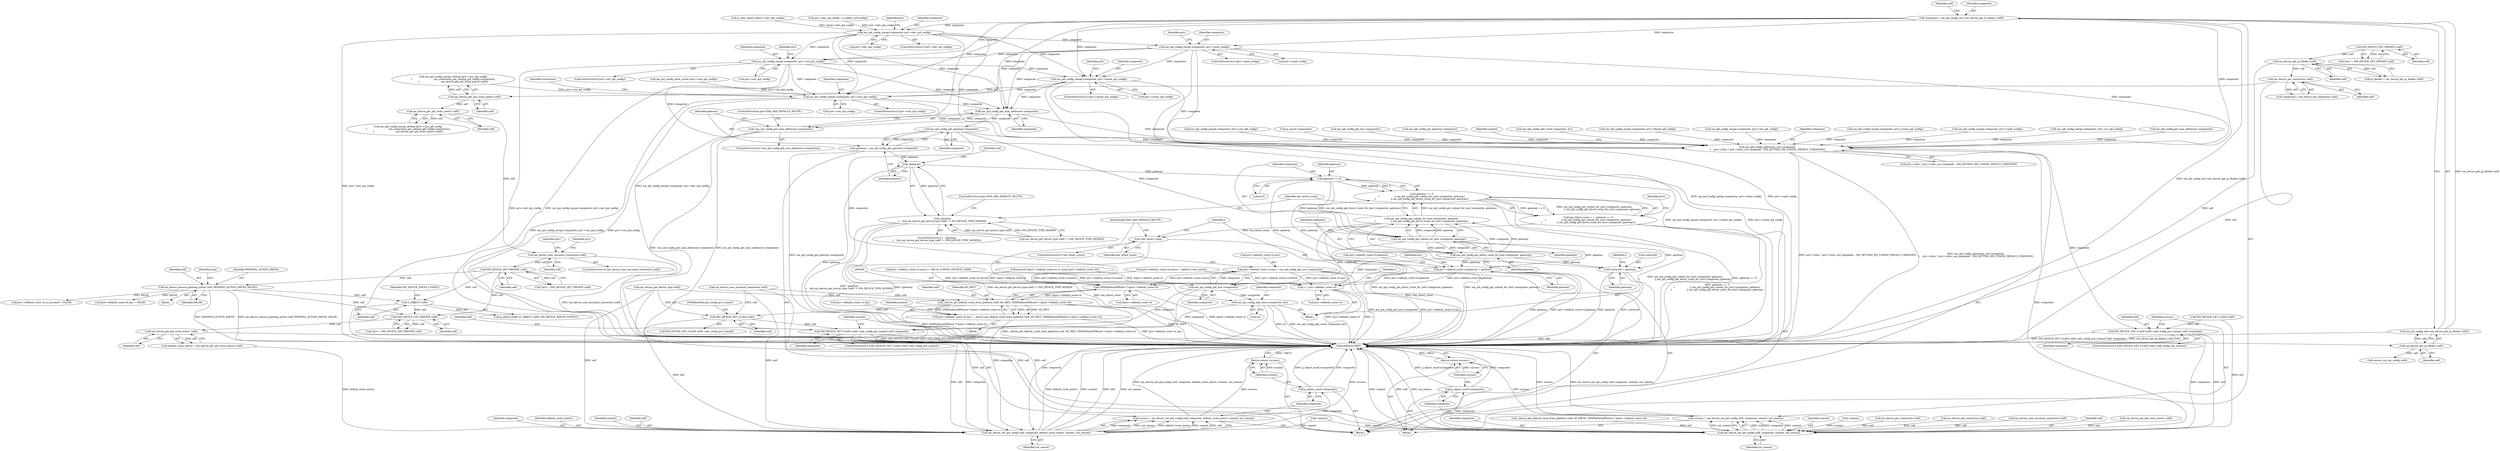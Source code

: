 digraph "0_NetworkManager_d5fc88e573fa58b93034b04d35a2454f5d28cad9@pointer" {
"1004775" [label="(Call,composite = nm_ip4_config_new (nm_device_get_ip_ifindex (self)))"];
"1004777" [label="(Call,nm_ip4_config_new (nm_device_get_ip_ifindex (self)))"];
"1004778" [label="(Call,nm_device_get_ip_ifindex (self))"];
"1004758" [label="(Call,nm_device_get_ip4_route_metric (self))"];
"1004749" [label="(Call,NM_DEVICE_GET_PRIVATE (self))"];
"1004715" [label="(Call,nm_device_remove_pending_action (self, PENDING_ACTION_DHCP4, FALSE))"];
"1004691" [label="(Call,NM_DEVICE_GET_PRIVATE (self))"];
"1004668" [label="(Call,nm_device_uses_assumed_connection (self))"];
"1004665" [label="(Call,nm_device_get_ip6_route_metric (self))"];
"1004657" [label="(Call,nm_device_get_ip4_route_metric (self))"];
"1004633" [label="(Call,nm_device_get_connection (self))"];
"1004611" [label="(Call,nm_device_get_ip_ifindex (self))"];
"1004606" [label="(Call,NM_DEVICE_GET_PRIVATE (self))"];
"1004742" [label="(Call,G_OBJECT (self))"];
"1004786" [label="(Call,nm_ip4_config_merge (composite, priv->dev_ip4_config))"];
"1004795" [label="(Call,nm_ip4_config_merge (composite, priv->vpn4_config))"];
"1004804" [label="(Call,nm_ip4_config_merge (composite, priv->ext_ip4_config))"];
"1004813" [label="(Call,nm_ip4_config_merge (composite, priv->wwan_ip4_config))"];
"1004822" [label="(Call,nm_ip4_config_merge (composite, priv->con_ip4_config))"];
"1004872" [label="(Call,nm_ip4_config_get_num_addresses (composite))"];
"1004871" [label="(Call,!nm_ip4_config_get_num_addresses (composite))"];
"1004878" [label="(Call,nm_ip4_config_get_gateway (composite))"];
"1004876" [label="(Call,gateway = nm_ip4_config_get_gateway (composite))"];
"1004882" [label="(Call,!gateway)"];
"1004881" [label="(Call,!gateway\n\t    && nm_device_get_device_type (self) != NM_DEVICE_TYPE_MODEM)"];
"1004892" [label="(Call,gateway == 0)"];
"1004891" [label="(Call,gateway == 0\n\t                    || nm_ip4_config_get_subnet_for_host (composite, gateway)\n\t                    || nm_ip4_config_get_direct_route_for_host (composite, gateway))"];
"1004889" [label="(Call,has_direct_route = (   gateway == 0\n\t                    || nm_ip4_config_get_subnet_for_host (composite, gateway)\n\t                    || nm_ip4_config_get_direct_route_for_host (composite, gateway)))"];
"1004961" [label="(Call,!has_direct_route)"];
"1004896" [label="(Call,nm_ip4_config_get_subnet_for_host (composite, gateway))"];
"1004895" [label="(Call,nm_ip4_config_get_subnet_for_host (composite, gateway)\n\t                    || nm_ip4_config_get_direct_route_for_host (composite, gateway))"];
"1004899" [label="(Call,nm_ip4_config_get_direct_route_for_host (composite, gateway))"];
"1004932" [label="(Call,priv->default_route.v4.gateway = gateway)"];
"1004965" [label="(Call,r = priv->default_route.v4)"];
"1005008" [label="(Call,(NMPlatformIPRoute *) &priv->default_route.v4)"];
"1005005" [label="(Call,_device_get_default_route_from_platform (self, AF_INET, (NMPlatformIPRoute *) &priv->default_route.v4))"];
"1004999" [label="(Call,priv->default_route.v4_has = _device_get_default_route_from_platform (self, AF_INET, (NMPlatformIPRoute *) &priv->default_route.v4))"];
"1005021" [label="(Call,NM_DEVICE_GET_CLASS (self))"];
"1005024" [label="(Call,NM_DEVICE_GET_CLASS (self)->ip4_config_pre_commit (self, composite))"];
"1005029" [label="(Call,nm_device_set_ip4_config (self, composite, default_route_metric, commit, out_reason))"];
"1005027" [label="(Call,success = nm_device_set_ip4_config (self, composite, default_route_metric, commit, out_reason))"];
"1005037" [label="(Return,return success;)"];
"1005035" [label="(Call,g_object_unref (composite))"];
"1004958" [label="(Call,nm_ip4_config_get_mss (composite))"];
"1004950" [label="(Call,priv->default_route.v4.mss = nm_ip4_config_get_mss (composite))"];
"1004987" [label="(Call,nm_ip4_config_add_route (composite, &r))"];
"1004972" [label="(Call,r.network = gateway)"];
"1006202" [label="(Call,nm_ip6_config_addresses_sort (composite,\n\t    priv->rdisc ? priv->rdisc_use_tempaddr : NM_SETTING_IP6_CONFIG_PRIVACY_UNKNOWN))"];
"1006220" [label="(Call,NM_DEVICE_GET_CLASS (self)->ip6_config_pre_commit (self, composite))"];
"1006225" [label="(Call,nm_device_set_ip6_config (self, composite, commit, out_reason))"];
"1006223" [label="(Call,success = nm_device_set_ip6_config (self, composite, commit, out_reason))"];
"1006232" [label="(Return,return success;)"];
"1006230" [label="(Call,g_object_unref (composite))"];
"1004756" [label="(Call,default_route_metric = nm_device_get_ip4_route_metric (self))"];
"1004900" [label="(Identifier,composite)"];
"1004972" [label="(Call,r.network = gateway)"];
"1004933" [label="(Call,priv->default_route.v4.gateway)"];
"1004673" [label="(Identifier,priv)"];
"1004899" [label="(Call,nm_ip4_config_get_direct_route_for_host (composite, gateway))"];
"1004966" [label="(Identifier,r)"];
"1004998" [label="(Block,)"];
"1004750" [label="(Identifier,self)"];
"1004809" [label="(ControlStructure,if (priv->wwan_ip4_config))"];
"1004961" [label="(Call,!has_direct_route)"];
"1004787" [label="(Identifier,composite)"];
"1004940" [label="(Identifier,gateway)"];
"1006227" [label="(Identifier,composite)"];
"1006191" [label="(Call,_device_get_default_route_from_platform (self, AF_INET6, (NMPlatformIPRoute *) &priv->default_route.v6))"];
"1004795" [label="(Call,nm_ip4_config_merge (composite, priv->vpn4_config))"];
"1005010" [label="(Call,&priv->default_route.v4)"];
"1004742" [label="(Call,G_OBJECT (self))"];
"1004791" [label="(ControlStructure,if (priv->vpn4_config))"];
"1004805" [label="(Identifier,composite)"];
"1006230" [label="(Call,g_object_unref (composite))"];
"1005031" [label="(Identifier,composite)"];
"1004691" [label="(Call,NM_DEVICE_GET_PRIVATE (self))"];
"1004802" [label="(Identifier,priv)"];
"1004800" [label="(ControlStructure,if (priv->ext_ip4_config))"];
"1004958" [label="(Call,nm_ip4_config_get_mss (composite))"];
"1004633" [label="(Call,nm_device_get_connection (self))"];
"1004667" [label="(ControlStructure,if (nm_device_uses_assumed_connection (self)))"];
"1006225" [label="(Call,nm_device_set_ip6_config (self, composite, commit, out_reason))"];
"1004875" [label="(ControlStructure,goto END_ADD_DEFAULT_ROUTE;)"];
"1004775" [label="(Call,composite = nm_ip4_config_new (nm_device_get_ip_ifindex (self)))"];
"1005032" [label="(Identifier,default_route_metric)"];
"1004824" [label="(Call,priv->con_ip4_config)"];
"1004747" [label="(Call,*priv = NM_DEVICE_GET_PRIVATE (self))"];
"1005000" [label="(Call,priv->default_route.v4_has)"];
"1005037" [label="(Return,return success;)"];
"1004901" [label="(Identifier,gateway)"];
"1006222" [label="(Identifier,composite)"];
"1004896" [label="(Call,nm_ip4_config_get_subnet_for_host (composite, gateway))"];
"1005005" [label="(Call,_device_get_default_route_from_platform (self, AF_INET, (NMPlatformIPRoute *) &priv->default_route.v4))"];
"1004876" [label="(Call,gateway = nm_ip4_config_get_gateway (composite))"];
"1004962" [label="(Identifier,has_direct_route)"];
"1004892" [label="(Call,gateway == 0)"];
"1004820" [label="(Identifier,priv)"];
"1004932" [label="(Call,priv->default_route.v4.gateway = gateway)"];
"1004967" [label="(Call,priv->default_route.v4)"];
"1005007" [label="(Identifier,AF_INET)"];
"1004873" [label="(Identifier,composite)"];
"1004611" [label="(Call,nm_device_get_ip_ifindex (self))"];
"1004797" [label="(Call,priv->vpn4_config)"];
"1005022" [label="(Identifier,self)"];
"1004814" [label="(Identifier,composite)"];
"1006204" [label="(Call,priv->rdisc ? priv->rdisc_use_tempaddr : NM_SETTING_IP6_CONFIG_PRIVACY_UNKNOWN)"];
"1006016" [label="(Call,nm_ip6_config_merge (composite, priv->con_ip6_config))"];
"1004891" [label="(Call,gateway == 0\n\t                    || nm_ip4_config_get_subnet_for_host (composite, gateway)\n\t                    || nm_ip4_config_get_direct_route_for_host (composite, gateway))"];
"1004893" [label="(Identifier,gateway)"];
"1004889" [label="(Call,has_direct_route = (   gateway == 0\n\t                    || nm_ip4_config_get_subnet_for_host (composite, gateway)\n\t                    || nm_ip4_config_get_direct_route_for_host (composite, gateway)))"];
"1005026" [label="(Identifier,composite)"];
"1004872" [label="(Call,nm_ip4_config_get_num_addresses (composite))"];
"1004815" [label="(Call,priv->wwan_ip4_config)"];
"1005035" [label="(Call,g_object_unref (composite))"];
"1004987" [label="(Call,nm_ip4_config_add_route (composite, &r))"];
"1004764" [label="(Call,g_clear_object (&priv->dev_ip4_config))"];
"1005029" [label="(Call,nm_device_set_ip4_config (self, composite, default_route_metric, commit, out_reason))"];
"1004769" [label="(Call,priv->dev_ip4_config = g_object_ref (config))"];
"1006220" [label="(Call,NM_DEVICE_GET_CLASS (self)->ip6_config_pre_commit (self, composite))"];
"1004988" [label="(Identifier,composite)"];
"1004811" [label="(Identifier,priv)"];
"1004718" [label="(Identifier,FALSE)"];
"1004607" [label="(Identifier,self)"];
"1004885" [label="(Call,nm_device_get_device_type (self))"];
"1004806" [label="(Call,priv->ext_ip4_config)"];
"1006221" [label="(Identifier,self)"];
"1004759" [label="(Identifier,self)"];
"1006202" [label="(Call,nm_ip6_config_addresses_sort (composite,\n\t    priv->rdisc ? priv->rdisc_use_tempaddr : NM_SETTING_IP6_CONFIG_PRIVACY_UNKNOWN))"];
"1004909" [label="(Call,memset (&priv->default_route.v4, 0, sizeof (priv->default_route.v4)))"];
"1005965" [label="(Call,g_assert (composite))"];
"1004880" [label="(ControlStructure,if (   !gateway\n\t    && nm_device_get_device_type (self) != NM_DEVICE_TYPE_MODEM))"];
"1006143" [label="(Call,nm_ip6_config_get_mss (composite))"];
"1004659" [label="(Call,nm_ip6_config_merge_setting (priv->con_ip6_config,\n\t                             nm_connection_get_setting_ip6_config (connection),\n\t                             nm_device_get_ip6_route_metric (self)))"];
"1004651" [label="(Call,nm_ip4_config_merge_setting (priv->con_ip4_config,\n\t                             nm_connection_get_setting_ip4_config (connection),\n\t                             nm_device_get_ip4_route_metric (self)))"];
"1005008" [label="(Call,(NMPlatformIPRoute *) &priv->default_route.v4)"];
"1004823" [label="(Identifier,composite)"];
"1006223" [label="(Call,success = nm_device_set_ip6_config (self, composite, commit, out_reason))"];
"1004689" [label="(Call,*priv = NM_DEVICE_GET_PRIVATE (self))"];
"1006072" [label="(Call,nm_ip6_config_get_gateway (composite))"];
"1005025" [label="(Identifier,self)"];
"1004749" [label="(Call,NM_DEVICE_GET_PRIVATE (self))"];
"1005033" [label="(Identifier,commit)"];
"1004989" [label="(Call,&r)"];
"1004828" [label="(Identifier,connection)"];
"1005019" [label="(ControlStructure,if (NM_DEVICE_GET_CLASS (self)->ip4_config_pre_commit))"];
"1006229" [label="(Identifier,out_reason)"];
"1004780" [label="(Call,ensure_con_ipx_config (self))"];
"1005021" [label="(Call,NM_DEVICE_GET_CLASS (self))"];
"1004895" [label="(Call,nm_ip4_config_get_subnet_for_host (composite, gateway)\n\t                    || nm_ip4_config_get_direct_route_for_host (composite, gateway))"];
"1005038" [label="(Identifier,success)"];
"1004999" [label="(Call,priv->default_route.v4_has = _device_get_default_route_from_platform (self, AF_INET, (NMPlatformIPRoute *) &priv->default_route.v4))"];
"1004658" [label="(Identifier,self)"];
"1004612" [label="(Identifier,self)"];
"1004897" [label="(Identifier,composite)"];
"1005027" [label="(Call,success = nm_device_set_ip4_config (self, composite, default_route_metric, commit, out_reason))"];
"1004979" [label="(Identifier,r)"];
"1005023" [label="(FieldIdentifier,ip4_config_pre_commit)"];
"1004796" [label="(Identifier,composite)"];
"1006213" [label="(Identifier,commit)"];
"1004781" [label="(Identifier,self)"];
"1004804" [label="(Call,nm_ip4_config_merge (composite, priv->ext_ip4_config))"];
"1004888" [label="(ControlStructure,goto END_ADD_DEFAULT_ROUTE;)"];
"1005034" [label="(Identifier,out_reason)"];
"1004631" [label="(Call,connection = nm_device_get_connection (self))"];
"1005020" [label="(Call,NM_DEVICE_GET_CLASS (self)->ip4_config_pre_commit)"];
"1004960" [label="(ControlStructure,if (!has_direct_route))"];
"1004881" [label="(Call,!gateway\n\t    && nm_device_get_device_type (self) != NM_DEVICE_TYPE_MODEM)"];
"1006173" [label="(Call,nm_ip6_config_add_route (composite, &r))"];
"1004634" [label="(Identifier,self)"];
"1004745" [label="(Block,)"];
"1006233" [label="(Identifier,success)"];
"1005036" [label="(Identifier,composite)"];
"1004905" [label="(Identifier,priv)"];
"1006224" [label="(Identifier,success)"];
"1004963" [label="(Block,)"];
"1004894" [label="(Literal,0)"];
"1005024" [label="(Call,NM_DEVICE_GET_CLASS (self)->ip4_config_pre_commit (self, composite))"];
"1004886" [label="(Identifier,self)"];
"1005980" [label="(Call,nm_ip6_config_merge (composite, priv->dhcp6_ip6_config))"];
"1006228" [label="(Identifier,commit)"];
"1004665" [label="(Call,nm_device_get_ip6_route_metric (self))"];
"1004884" [label="(Call,nm_device_get_device_type (self) != NM_DEVICE_TYPE_MODEM)"];
"1004890" [label="(Identifier,has_direct_route)"];
"1004758" [label="(Call,nm_device_get_ip4_route_metric (self))"];
"1004666" [label="(Identifier,self)"];
"1004991" [label="(JumpTarget,END_ADD_DEFAULT_ROUTE:)"];
"1004976" [label="(Identifier,gateway)"];
"1004871" [label="(Call,!nm_ip4_config_get_num_addresses (composite))"];
"1005030" [label="(Identifier,self)"];
"1005998" [label="(Call,nm_ip6_config_merge (composite, priv->ext_ip6_config))"];
"1004945" [label="(Identifier,priv)"];
"1004846" [label="(Call,!commit)"];
"1004720" [label="(Identifier,stop)"];
"1004788" [label="(Call,priv->dev_ip4_config)"];
"1006203" [label="(Identifier,composite)"];
"1004822" [label="(Call,nm_ip4_config_merge (composite, priv->con_ip4_config))"];
"1006217" [label="(Call,NM_DEVICE_GET_CLASS (self))"];
"1004717" [label="(Identifier,PENDING_ACTION_DHCP4)"];
"1006040" [label="(Call,!commit)"];
"1006023" [label="(Call,nm_device_get_connection (self))"];
"1007368" [label="(MethodReturn,RET)"];
"1004609" [label="(Call,ip_ifindex = nm_device_get_ip_ifindex (self))"];
"1004777" [label="(Call,nm_ip4_config_new (nm_device_get_ip_ifindex (self)))"];
"1005017" [label="(Identifier,commit)"];
"1004898" [label="(Identifier,gateway)"];
"1004744" [label="(Identifier,NM_DEVICE_DHCP4_CONFIG)"];
"1004974" [label="(Identifier,r)"];
"1004951" [label="(Call,priv->default_route.v4.mss)"];
"1004778" [label="(Call,nm_device_get_ip_ifindex (self))"];
"1004854" [label="(Call,priv->default_route.v4_is_assumed = FALSE)"];
"1004793" [label="(Identifier,priv)"];
"1004692" [label="(Identifier,self)"];
"1004950" [label="(Call,priv->default_route.v4.mss = nm_ip4_config_get_mss (composite))"];
"1004878" [label="(Call,nm_ip4_config_get_gateway (composite))"];
"1005006" [label="(Identifier,self)"];
"1004779" [label="(Identifier,self)"];
"1004818" [label="(ControlStructure,if (priv->con_ip4_config))"];
"1006007" [label="(Call,nm_ip6_config_merge (composite, priv->wwan_ip6_config))"];
"1005989" [label="(Call,nm_ip6_config_merge (composite, priv->vpn6_config))"];
"1004882" [label="(Call,!gateway)"];
"1004606" [label="(Call,NM_DEVICE_GET_PRIVATE (self))"];
"1005971" [label="(Call,nm_ip6_config_merge (composite, priv->ac_ip6_config))"];
"1005028" [label="(Identifier,success)"];
"1004776" [label="(Identifier,composite)"];
"1004741" [label="(Call,g_object_notify (G_OBJECT (self), NM_DEVICE_DHCP4_CONFIG))"];
"1004883" [label="(Identifier,gateway)"];
"1004959" [label="(Identifier,composite)"];
"1005947" [label="(Block,)"];
"1004668" [label="(Call,nm_device_uses_assumed_connection (self))"];
"1004604" [label="(Call,*priv = NM_DEVICE_GET_PRIVATE (self))"];
"1004877" [label="(Identifier,gateway)"];
"1004923" [label="(Call,priv->default_route.v4.source = NM_IP_CONFIG_SOURCE_USER)"];
"1004716" [label="(Identifier,self)"];
"1006066" [label="(Call,nm_ip6_config_get_num_addresses (composite))"];
"1004657" [label="(Call,nm_device_get_ip4_route_metric (self))"];
"1006215" [label="(ControlStructure,if (NM_DEVICE_GET_CLASS (self)->ip6_config_pre_commit))"];
"1004829" [label="(Call,nm_device_get_connection (self))"];
"1004782" [label="(ControlStructure,if (priv->dev_ip4_config))"];
"1004941" [label="(Call,priv->default_route.v4.metric = default_route_metric)"];
"1004786" [label="(Call,nm_ip4_config_merge (composite, priv->dev_ip4_config))"];
"1004715" [label="(Call,nm_device_remove_pending_action (self, PENDING_ACTION_DHCP4, FALSE))"];
"1004669" [label="(Identifier,self)"];
"1006045" [label="(Call,nm_device_uses_assumed_connection (self))"];
"1006232" [label="(Return,return success;)"];
"1004675" [label="(Call,nm_ip4_config_reset_routes (priv->con_ip4_config))"];
"1004879" [label="(Identifier,composite)"];
"1004851" [label="(Call,nm_device_uses_assumed_connection (self))"];
"1006226" [label="(Identifier,self)"];
"1004743" [label="(Identifier,self)"];
"1004831" [label="(Call,priv->default_route.v4_has = FALSE)"];
"1004870" [label="(ControlStructure,if (!nm_ip4_config_get_num_addresses (composite)))"];
"1004697" [label="(Block,)"];
"1004813" [label="(Call,nm_ip4_config_merge (composite, priv->wwan_ip4_config))"];
"1006231" [label="(Identifier,composite)"];
"1004973" [label="(Call,r.network)"];
"1004965" [label="(Call,r = priv->default_route.v4)"];
"1004690" [label="(Identifier,priv)"];
"1006133" [label="(Call,nm_device_get_ip6_route_metric (self))"];
"1004775" -> "1004745"  [label="AST: "];
"1004775" -> "1004777"  [label="CFG: "];
"1004776" -> "1004775"  [label="AST: "];
"1004777" -> "1004775"  [label="AST: "];
"1004781" -> "1004775"  [label="CFG: "];
"1004775" -> "1007368"  [label="DDG: nm_ip4_config_new (nm_device_get_ip_ifindex (self))"];
"1004777" -> "1004775"  [label="DDG: nm_device_get_ip_ifindex (self)"];
"1004775" -> "1004786"  [label="DDG: composite"];
"1004775" -> "1004795"  [label="DDG: composite"];
"1004775" -> "1004804"  [label="DDG: composite"];
"1004775" -> "1004813"  [label="DDG: composite"];
"1004775" -> "1004822"  [label="DDG: composite"];
"1004775" -> "1004872"  [label="DDG: composite"];
"1004775" -> "1006202"  [label="DDG: composite"];
"1004777" -> "1004778"  [label="CFG: "];
"1004778" -> "1004777"  [label="AST: "];
"1004777" -> "1007368"  [label="DDG: nm_device_get_ip_ifindex (self)"];
"1004778" -> "1004777"  [label="DDG: self"];
"1004778" -> "1004779"  [label="CFG: "];
"1004779" -> "1004778"  [label="AST: "];
"1004758" -> "1004778"  [label="DDG: self"];
"1004778" -> "1004780"  [label="DDG: self"];
"1004758" -> "1004756"  [label="AST: "];
"1004758" -> "1004759"  [label="CFG: "];
"1004759" -> "1004758"  [label="AST: "];
"1004756" -> "1004758"  [label="CFG: "];
"1004758" -> "1004756"  [label="DDG: self"];
"1004749" -> "1004758"  [label="DDG: self"];
"1004749" -> "1004747"  [label="AST: "];
"1004749" -> "1004750"  [label="CFG: "];
"1004750" -> "1004749"  [label="AST: "];
"1004747" -> "1004749"  [label="CFG: "];
"1004749" -> "1004747"  [label="DDG: self"];
"1004715" -> "1004749"  [label="DDG: self"];
"1004691" -> "1004749"  [label="DDG: self"];
"1004742" -> "1004749"  [label="DDG: self"];
"1004715" -> "1004697"  [label="AST: "];
"1004715" -> "1004718"  [label="CFG: "];
"1004716" -> "1004715"  [label="AST: "];
"1004717" -> "1004715"  [label="AST: "];
"1004718" -> "1004715"  [label="AST: "];
"1004720" -> "1004715"  [label="CFG: "];
"1004715" -> "1007368"  [label="DDG: PENDING_ACTION_DHCP4"];
"1004715" -> "1007368"  [label="DDG: nm_device_remove_pending_action (self, PENDING_ACTION_DHCP4, FALSE)"];
"1004691" -> "1004715"  [label="DDG: self"];
"1004715" -> "1004742"  [label="DDG: self"];
"1004715" -> "1004831"  [label="DDG: FALSE"];
"1004715" -> "1004854"  [label="DDG: FALSE"];
"1004691" -> "1004689"  [label="AST: "];
"1004691" -> "1004692"  [label="CFG: "];
"1004692" -> "1004691"  [label="AST: "];
"1004689" -> "1004691"  [label="CFG: "];
"1004691" -> "1004689"  [label="DDG: self"];
"1004668" -> "1004691"  [label="DDG: self"];
"1004691" -> "1004742"  [label="DDG: self"];
"1004668" -> "1004667"  [label="AST: "];
"1004668" -> "1004669"  [label="CFG: "];
"1004669" -> "1004668"  [label="AST: "];
"1004673" -> "1004668"  [label="CFG: "];
"1004690" -> "1004668"  [label="CFG: "];
"1004668" -> "1007368"  [label="DDG: nm_device_uses_assumed_connection (self)"];
"1004665" -> "1004668"  [label="DDG: self"];
"1004665" -> "1004659"  [label="AST: "];
"1004665" -> "1004666"  [label="CFG: "];
"1004666" -> "1004665"  [label="AST: "];
"1004659" -> "1004665"  [label="CFG: "];
"1004665" -> "1004659"  [label="DDG: self"];
"1004657" -> "1004665"  [label="DDG: self"];
"1004657" -> "1004651"  [label="AST: "];
"1004657" -> "1004658"  [label="CFG: "];
"1004658" -> "1004657"  [label="AST: "];
"1004651" -> "1004657"  [label="CFG: "];
"1004657" -> "1004651"  [label="DDG: self"];
"1004633" -> "1004657"  [label="DDG: self"];
"1004633" -> "1004631"  [label="AST: "];
"1004633" -> "1004634"  [label="CFG: "];
"1004634" -> "1004633"  [label="AST: "];
"1004631" -> "1004633"  [label="CFG: "];
"1004633" -> "1007368"  [label="DDG: self"];
"1004633" -> "1004631"  [label="DDG: self"];
"1004611" -> "1004633"  [label="DDG: self"];
"1004611" -> "1004609"  [label="AST: "];
"1004611" -> "1004612"  [label="CFG: "];
"1004612" -> "1004611"  [label="AST: "];
"1004609" -> "1004611"  [label="CFG: "];
"1004611" -> "1007368"  [label="DDG: self"];
"1004611" -> "1004609"  [label="DDG: self"];
"1004606" -> "1004611"  [label="DDG: self"];
"1004606" -> "1004604"  [label="AST: "];
"1004606" -> "1004607"  [label="CFG: "];
"1004607" -> "1004606"  [label="AST: "];
"1004604" -> "1004606"  [label="CFG: "];
"1004606" -> "1004604"  [label="DDG: self"];
"1004742" -> "1004741"  [label="AST: "];
"1004742" -> "1004743"  [label="CFG: "];
"1004743" -> "1004742"  [label="AST: "];
"1004744" -> "1004742"  [label="CFG: "];
"1004742" -> "1004741"  [label="DDG: self"];
"1004786" -> "1004782"  [label="AST: "];
"1004786" -> "1004788"  [label="CFG: "];
"1004787" -> "1004786"  [label="AST: "];
"1004788" -> "1004786"  [label="AST: "];
"1004793" -> "1004786"  [label="CFG: "];
"1004786" -> "1007368"  [label="DDG: priv->dev_ip4_config"];
"1004786" -> "1007368"  [label="DDG: nm_ip4_config_merge (composite, priv->dev_ip4_config)"];
"1004764" -> "1004786"  [label="DDG: &priv->dev_ip4_config"];
"1004769" -> "1004786"  [label="DDG: priv->dev_ip4_config"];
"1004786" -> "1004795"  [label="DDG: composite"];
"1004786" -> "1004804"  [label="DDG: composite"];
"1004786" -> "1004813"  [label="DDG: composite"];
"1004786" -> "1004822"  [label="DDG: composite"];
"1004786" -> "1004872"  [label="DDG: composite"];
"1004786" -> "1006202"  [label="DDG: composite"];
"1004795" -> "1004791"  [label="AST: "];
"1004795" -> "1004797"  [label="CFG: "];
"1004796" -> "1004795"  [label="AST: "];
"1004797" -> "1004795"  [label="AST: "];
"1004802" -> "1004795"  [label="CFG: "];
"1004795" -> "1007368"  [label="DDG: nm_ip4_config_merge (composite, priv->vpn4_config)"];
"1004795" -> "1007368"  [label="DDG: priv->vpn4_config"];
"1004795" -> "1004804"  [label="DDG: composite"];
"1004795" -> "1004813"  [label="DDG: composite"];
"1004795" -> "1004822"  [label="DDG: composite"];
"1004795" -> "1004872"  [label="DDG: composite"];
"1004795" -> "1006202"  [label="DDG: composite"];
"1004804" -> "1004800"  [label="AST: "];
"1004804" -> "1004806"  [label="CFG: "];
"1004805" -> "1004804"  [label="AST: "];
"1004806" -> "1004804"  [label="AST: "];
"1004811" -> "1004804"  [label="CFG: "];
"1004804" -> "1007368"  [label="DDG: nm_ip4_config_merge (composite, priv->ext_ip4_config)"];
"1004804" -> "1007368"  [label="DDG: priv->ext_ip4_config"];
"1004804" -> "1004813"  [label="DDG: composite"];
"1004804" -> "1004822"  [label="DDG: composite"];
"1004804" -> "1004872"  [label="DDG: composite"];
"1004804" -> "1006202"  [label="DDG: composite"];
"1004813" -> "1004809"  [label="AST: "];
"1004813" -> "1004815"  [label="CFG: "];
"1004814" -> "1004813"  [label="AST: "];
"1004815" -> "1004813"  [label="AST: "];
"1004820" -> "1004813"  [label="CFG: "];
"1004813" -> "1007368"  [label="DDG: nm_ip4_config_merge (composite, priv->wwan_ip4_config)"];
"1004813" -> "1007368"  [label="DDG: priv->wwan_ip4_config"];
"1004813" -> "1004822"  [label="DDG: composite"];
"1004813" -> "1004872"  [label="DDG: composite"];
"1004813" -> "1006202"  [label="DDG: composite"];
"1004822" -> "1004818"  [label="AST: "];
"1004822" -> "1004824"  [label="CFG: "];
"1004823" -> "1004822"  [label="AST: "];
"1004824" -> "1004822"  [label="AST: "];
"1004828" -> "1004822"  [label="CFG: "];
"1004822" -> "1007368"  [label="DDG: nm_ip4_config_merge (composite, priv->con_ip4_config)"];
"1004822" -> "1007368"  [label="DDG: priv->con_ip4_config"];
"1004675" -> "1004822"  [label="DDG: priv->con_ip4_config"];
"1004651" -> "1004822"  [label="DDG: priv->con_ip4_config"];
"1004822" -> "1004872"  [label="DDG: composite"];
"1004822" -> "1006202"  [label="DDG: composite"];
"1004872" -> "1004871"  [label="AST: "];
"1004872" -> "1004873"  [label="CFG: "];
"1004873" -> "1004872"  [label="AST: "];
"1004871" -> "1004872"  [label="CFG: "];
"1004872" -> "1004871"  [label="DDG: composite"];
"1004872" -> "1004878"  [label="DDG: composite"];
"1004872" -> "1006202"  [label="DDG: composite"];
"1004871" -> "1004870"  [label="AST: "];
"1004875" -> "1004871"  [label="CFG: "];
"1004877" -> "1004871"  [label="CFG: "];
"1004871" -> "1007368"  [label="DDG: nm_ip4_config_get_num_addresses (composite)"];
"1004871" -> "1007368"  [label="DDG: !nm_ip4_config_get_num_addresses (composite)"];
"1004878" -> "1004876"  [label="AST: "];
"1004878" -> "1004879"  [label="CFG: "];
"1004879" -> "1004878"  [label="AST: "];
"1004876" -> "1004878"  [label="CFG: "];
"1004878" -> "1004876"  [label="DDG: composite"];
"1004878" -> "1004896"  [label="DDG: composite"];
"1004878" -> "1004958"  [label="DDG: composite"];
"1004878" -> "1006202"  [label="DDG: composite"];
"1004876" -> "1004745"  [label="AST: "];
"1004877" -> "1004876"  [label="AST: "];
"1004883" -> "1004876"  [label="CFG: "];
"1004876" -> "1007368"  [label="DDG: nm_ip4_config_get_gateway (composite)"];
"1004876" -> "1004882"  [label="DDG: gateway"];
"1004882" -> "1004881"  [label="AST: "];
"1004882" -> "1004883"  [label="CFG: "];
"1004883" -> "1004882"  [label="AST: "];
"1004886" -> "1004882"  [label="CFG: "];
"1004881" -> "1004882"  [label="CFG: "];
"1004882" -> "1007368"  [label="DDG: gateway"];
"1004882" -> "1004881"  [label="DDG: gateway"];
"1004882" -> "1004892"  [label="DDG: gateway"];
"1004881" -> "1004880"  [label="AST: "];
"1004881" -> "1004884"  [label="CFG: "];
"1004884" -> "1004881"  [label="AST: "];
"1004888" -> "1004881"  [label="CFG: "];
"1004890" -> "1004881"  [label="CFG: "];
"1004881" -> "1007368"  [label="DDG: nm_device_get_device_type (self) != NM_DEVICE_TYPE_MODEM"];
"1004881" -> "1007368"  [label="DDG: !gateway\n\t    && nm_device_get_device_type (self) != NM_DEVICE_TYPE_MODEM"];
"1004881" -> "1007368"  [label="DDG: !gateway"];
"1004884" -> "1004881"  [label="DDG: nm_device_get_device_type (self)"];
"1004884" -> "1004881"  [label="DDG: NM_DEVICE_TYPE_MODEM"];
"1004892" -> "1004891"  [label="AST: "];
"1004892" -> "1004894"  [label="CFG: "];
"1004893" -> "1004892"  [label="AST: "];
"1004894" -> "1004892"  [label="AST: "];
"1004897" -> "1004892"  [label="CFG: "];
"1004891" -> "1004892"  [label="CFG: "];
"1004892" -> "1004891"  [label="DDG: gateway"];
"1004892" -> "1004891"  [label="DDG: 0"];
"1004892" -> "1004896"  [label="DDG: gateway"];
"1004892" -> "1004932"  [label="DDG: gateway"];
"1004892" -> "1004972"  [label="DDG: gateway"];
"1004891" -> "1004889"  [label="AST: "];
"1004891" -> "1004895"  [label="CFG: "];
"1004895" -> "1004891"  [label="AST: "];
"1004889" -> "1004891"  [label="CFG: "];
"1004891" -> "1007368"  [label="DDG: nm_ip4_config_get_subnet_for_host (composite, gateway)\n\t                    || nm_ip4_config_get_direct_route_for_host (composite, gateway)"];
"1004891" -> "1007368"  [label="DDG: gateway == 0"];
"1004891" -> "1004889"  [label="DDG: gateway == 0"];
"1004891" -> "1004889"  [label="DDG: nm_ip4_config_get_subnet_for_host (composite, gateway)\n\t                    || nm_ip4_config_get_direct_route_for_host (composite, gateway)"];
"1004895" -> "1004891"  [label="DDG: nm_ip4_config_get_subnet_for_host (composite, gateway)"];
"1004895" -> "1004891"  [label="DDG: nm_ip4_config_get_direct_route_for_host (composite, gateway)"];
"1004889" -> "1004745"  [label="AST: "];
"1004890" -> "1004889"  [label="AST: "];
"1004905" -> "1004889"  [label="CFG: "];
"1004889" -> "1007368"  [label="DDG: gateway == 0\n\t                    || nm_ip4_config_get_subnet_for_host (composite, gateway)\n\t                    || nm_ip4_config_get_direct_route_for_host (composite, gateway)"];
"1004889" -> "1004961"  [label="DDG: has_direct_route"];
"1004961" -> "1004960"  [label="AST: "];
"1004961" -> "1004962"  [label="CFG: "];
"1004962" -> "1004961"  [label="AST: "];
"1004966" -> "1004961"  [label="CFG: "];
"1004991" -> "1004961"  [label="CFG: "];
"1004961" -> "1007368"  [label="DDG: has_direct_route"];
"1004961" -> "1007368"  [label="DDG: !has_direct_route"];
"1004896" -> "1004895"  [label="AST: "];
"1004896" -> "1004898"  [label="CFG: "];
"1004897" -> "1004896"  [label="AST: "];
"1004898" -> "1004896"  [label="AST: "];
"1004900" -> "1004896"  [label="CFG: "];
"1004895" -> "1004896"  [label="CFG: "];
"1004896" -> "1004895"  [label="DDG: composite"];
"1004896" -> "1004895"  [label="DDG: gateway"];
"1004896" -> "1004899"  [label="DDG: composite"];
"1004896" -> "1004899"  [label="DDG: gateway"];
"1004896" -> "1004932"  [label="DDG: gateway"];
"1004896" -> "1004958"  [label="DDG: composite"];
"1004896" -> "1004972"  [label="DDG: gateway"];
"1004895" -> "1004899"  [label="CFG: "];
"1004899" -> "1004895"  [label="AST: "];
"1004895" -> "1007368"  [label="DDG: nm_ip4_config_get_direct_route_for_host (composite, gateway)"];
"1004895" -> "1007368"  [label="DDG: nm_ip4_config_get_subnet_for_host (composite, gateway)"];
"1004899" -> "1004895"  [label="DDG: composite"];
"1004899" -> "1004895"  [label="DDG: gateway"];
"1004899" -> "1004901"  [label="CFG: "];
"1004900" -> "1004899"  [label="AST: "];
"1004901" -> "1004899"  [label="AST: "];
"1004899" -> "1004932"  [label="DDG: gateway"];
"1004899" -> "1004958"  [label="DDG: composite"];
"1004899" -> "1004972"  [label="DDG: gateway"];
"1004932" -> "1004745"  [label="AST: "];
"1004932" -> "1004940"  [label="CFG: "];
"1004933" -> "1004932"  [label="AST: "];
"1004940" -> "1004932"  [label="AST: "];
"1004945" -> "1004932"  [label="CFG: "];
"1004932" -> "1007368"  [label="DDG: gateway"];
"1004932" -> "1007368"  [label="DDG: priv->default_route.v4.gateway"];
"1004932" -> "1004965"  [label="DDG: priv->default_route.v4.gateway"];
"1004932" -> "1005008"  [label="DDG: priv->default_route.v4.gateway"];
"1004965" -> "1004963"  [label="AST: "];
"1004965" -> "1004967"  [label="CFG: "];
"1004966" -> "1004965"  [label="AST: "];
"1004967" -> "1004965"  [label="AST: "];
"1004974" -> "1004965"  [label="CFG: "];
"1004965" -> "1007368"  [label="DDG: priv->default_route.v4"];
"1004965" -> "1007368"  [label="DDG: r"];
"1004950" -> "1004965"  [label="DDG: priv->default_route.v4.mss"];
"1004941" -> "1004965"  [label="DDG: priv->default_route.v4.metric"];
"1004909" -> "1004965"  [label="DDG: &priv->default_route.v4"];
"1004923" -> "1004965"  [label="DDG: priv->default_route.v4.source"];
"1005008" -> "1005005"  [label="AST: "];
"1005008" -> "1005010"  [label="CFG: "];
"1005009" -> "1005008"  [label="AST: "];
"1005010" -> "1005008"  [label="AST: "];
"1005005" -> "1005008"  [label="CFG: "];
"1005008" -> "1007368"  [label="DDG: &priv->default_route.v4"];
"1005008" -> "1005005"  [label="DDG: &priv->default_route.v4"];
"1004909" -> "1005008"  [label="DDG: &priv->default_route.v4"];
"1004950" -> "1005008"  [label="DDG: priv->default_route.v4.mss"];
"1004941" -> "1005008"  [label="DDG: priv->default_route.v4.metric"];
"1004923" -> "1005008"  [label="DDG: priv->default_route.v4.source"];
"1005005" -> "1004999"  [label="AST: "];
"1005006" -> "1005005"  [label="AST: "];
"1005007" -> "1005005"  [label="AST: "];
"1004999" -> "1005005"  [label="CFG: "];
"1005005" -> "1007368"  [label="DDG: AF_INET"];
"1005005" -> "1007368"  [label="DDG: (NMPlatformIPRoute *) &priv->default_route.v4"];
"1005005" -> "1004999"  [label="DDG: self"];
"1005005" -> "1004999"  [label="DDG: AF_INET"];
"1005005" -> "1004999"  [label="DDG: (NMPlatformIPRoute *) &priv->default_route.v4"];
"1004851" -> "1005005"  [label="DDG: self"];
"1004885" -> "1005005"  [label="DDG: self"];
"1005005" -> "1005021"  [label="DDG: self"];
"1005005" -> "1005029"  [label="DDG: self"];
"1004999" -> "1004998"  [label="AST: "];
"1005000" -> "1004999"  [label="AST: "];
"1005017" -> "1004999"  [label="CFG: "];
"1004999" -> "1007368"  [label="DDG: _device_get_default_route_from_platform (self, AF_INET, (NMPlatformIPRoute *) &priv->default_route.v4)"];
"1004999" -> "1007368"  [label="DDG: priv->default_route.v4_has"];
"1005021" -> "1005020"  [label="AST: "];
"1005021" -> "1005022"  [label="CFG: "];
"1005022" -> "1005021"  [label="AST: "];
"1005023" -> "1005021"  [label="CFG: "];
"1004851" -> "1005021"  [label="DDG: self"];
"1004885" -> "1005021"  [label="DDG: self"];
"1005021" -> "1005024"  [label="DDG: self"];
"1005021" -> "1005029"  [label="DDG: self"];
"1005024" -> "1005019"  [label="AST: "];
"1005024" -> "1005026"  [label="CFG: "];
"1005025" -> "1005024"  [label="AST: "];
"1005026" -> "1005024"  [label="AST: "];
"1005028" -> "1005024"  [label="CFG: "];
"1005024" -> "1007368"  [label="DDG: NM_DEVICE_GET_CLASS (self)->ip4_config_pre_commit (self, composite)"];
"1004987" -> "1005024"  [label="DDG: composite"];
"1004958" -> "1005024"  [label="DDG: composite"];
"1005024" -> "1005029"  [label="DDG: self"];
"1005024" -> "1005029"  [label="DDG: composite"];
"1005029" -> "1005027"  [label="AST: "];
"1005029" -> "1005034"  [label="CFG: "];
"1005030" -> "1005029"  [label="AST: "];
"1005031" -> "1005029"  [label="AST: "];
"1005032" -> "1005029"  [label="AST: "];
"1005033" -> "1005029"  [label="AST: "];
"1005034" -> "1005029"  [label="AST: "];
"1005027" -> "1005029"  [label="CFG: "];
"1005029" -> "1007368"  [label="DDG: default_route_metric"];
"1005029" -> "1007368"  [label="DDG: commit"];
"1005029" -> "1007368"  [label="DDG: self"];
"1005029" -> "1007368"  [label="DDG: out_reason"];
"1005029" -> "1005027"  [label="DDG: composite"];
"1005029" -> "1005027"  [label="DDG: out_reason"];
"1005029" -> "1005027"  [label="DDG: default_route_metric"];
"1005029" -> "1005027"  [label="DDG: commit"];
"1005029" -> "1005027"  [label="DDG: self"];
"1004851" -> "1005029"  [label="DDG: self"];
"1004885" -> "1005029"  [label="DDG: self"];
"1004987" -> "1005029"  [label="DDG: composite"];
"1004958" -> "1005029"  [label="DDG: composite"];
"1004756" -> "1005029"  [label="DDG: default_route_metric"];
"1004846" -> "1005029"  [label="DDG: commit"];
"1005029" -> "1005035"  [label="DDG: composite"];
"1005027" -> "1004745"  [label="AST: "];
"1005028" -> "1005027"  [label="AST: "];
"1005036" -> "1005027"  [label="CFG: "];
"1005027" -> "1007368"  [label="DDG: nm_device_set_ip4_config (self, composite, default_route_metric, commit, out_reason)"];
"1005027" -> "1007368"  [label="DDG: success"];
"1005027" -> "1005037"  [label="DDG: success"];
"1005037" -> "1004745"  [label="AST: "];
"1005037" -> "1005038"  [label="CFG: "];
"1005038" -> "1005037"  [label="AST: "];
"1007368" -> "1005037"  [label="CFG: "];
"1005037" -> "1007368"  [label="DDG: <RET>"];
"1005038" -> "1005037"  [label="DDG: success"];
"1005035" -> "1004745"  [label="AST: "];
"1005035" -> "1005036"  [label="CFG: "];
"1005036" -> "1005035"  [label="AST: "];
"1005038" -> "1005035"  [label="CFG: "];
"1005035" -> "1007368"  [label="DDG: g_object_unref (composite)"];
"1005035" -> "1007368"  [label="DDG: composite"];
"1004958" -> "1004950"  [label="AST: "];
"1004958" -> "1004959"  [label="CFG: "];
"1004959" -> "1004958"  [label="AST: "];
"1004950" -> "1004958"  [label="CFG: "];
"1004958" -> "1004950"  [label="DDG: composite"];
"1004958" -> "1004987"  [label="DDG: composite"];
"1004950" -> "1004745"  [label="AST: "];
"1004951" -> "1004950"  [label="AST: "];
"1004962" -> "1004950"  [label="CFG: "];
"1004950" -> "1007368"  [label="DDG: priv->default_route.v4.mss"];
"1004950" -> "1007368"  [label="DDG: nm_ip4_config_get_mss (composite)"];
"1004987" -> "1004963"  [label="AST: "];
"1004987" -> "1004989"  [label="CFG: "];
"1004988" -> "1004987"  [label="AST: "];
"1004989" -> "1004987"  [label="AST: "];
"1004991" -> "1004987"  [label="CFG: "];
"1004987" -> "1007368"  [label="DDG: nm_ip4_config_add_route (composite, &r)"];
"1004987" -> "1007368"  [label="DDG: &r"];
"1004972" -> "1004963"  [label="AST: "];
"1004972" -> "1004976"  [label="CFG: "];
"1004973" -> "1004972"  [label="AST: "];
"1004976" -> "1004972"  [label="AST: "];
"1004979" -> "1004972"  [label="CFG: "];
"1004972" -> "1007368"  [label="DDG: r.network"];
"1004972" -> "1007368"  [label="DDG: gateway"];
"1006202" -> "1005947"  [label="AST: "];
"1006202" -> "1006204"  [label="CFG: "];
"1006203" -> "1006202"  [label="AST: "];
"1006204" -> "1006202"  [label="AST: "];
"1006213" -> "1006202"  [label="CFG: "];
"1006202" -> "1007368"  [label="DDG: priv->rdisc ? priv->rdisc_use_tempaddr : NM_SETTING_IP6_CONFIG_PRIVACY_UNKNOWN"];
"1006202" -> "1007368"  [label="DDG: nm_ip6_config_addresses_sort (composite,\n\t    priv->rdisc ? priv->rdisc_use_tempaddr : NM_SETTING_IP6_CONFIG_PRIVACY_UNKNOWN)"];
"1005965" -> "1006202"  [label="DDG: composite"];
"1006173" -> "1006202"  [label="DDG: composite"];
"1006072" -> "1006202"  [label="DDG: composite"];
"1005980" -> "1006202"  [label="DDG: composite"];
"1005989" -> "1006202"  [label="DDG: composite"];
"1006007" -> "1006202"  [label="DDG: composite"];
"1006143" -> "1006202"  [label="DDG: composite"];
"1006066" -> "1006202"  [label="DDG: composite"];
"1005971" -> "1006202"  [label="DDG: composite"];
"1005998" -> "1006202"  [label="DDG: composite"];
"1006016" -> "1006202"  [label="DDG: composite"];
"1006202" -> "1006220"  [label="DDG: composite"];
"1006202" -> "1006225"  [label="DDG: composite"];
"1006220" -> "1006215"  [label="AST: "];
"1006220" -> "1006222"  [label="CFG: "];
"1006221" -> "1006220"  [label="AST: "];
"1006222" -> "1006220"  [label="AST: "];
"1006224" -> "1006220"  [label="CFG: "];
"1006220" -> "1007368"  [label="DDG: NM_DEVICE_GET_CLASS (self)->ip6_config_pre_commit (self, composite)"];
"1006217" -> "1006220"  [label="DDG: self"];
"1006220" -> "1006225"  [label="DDG: self"];
"1006220" -> "1006225"  [label="DDG: composite"];
"1006225" -> "1006223"  [label="AST: "];
"1006225" -> "1006229"  [label="CFG: "];
"1006226" -> "1006225"  [label="AST: "];
"1006227" -> "1006225"  [label="AST: "];
"1006228" -> "1006225"  [label="AST: "];
"1006229" -> "1006225"  [label="AST: "];
"1006223" -> "1006225"  [label="CFG: "];
"1006225" -> "1007368"  [label="DDG: commit"];
"1006225" -> "1007368"  [label="DDG: self"];
"1006225" -> "1007368"  [label="DDG: out_reason"];
"1006225" -> "1006223"  [label="DDG: self"];
"1006225" -> "1006223"  [label="DDG: composite"];
"1006225" -> "1006223"  [label="DDG: commit"];
"1006225" -> "1006223"  [label="DDG: out_reason"];
"1006023" -> "1006225"  [label="DDG: self"];
"1006217" -> "1006225"  [label="DDG: self"];
"1006191" -> "1006225"  [label="DDG: self"];
"1006045" -> "1006225"  [label="DDG: self"];
"1006133" -> "1006225"  [label="DDG: self"];
"1004851" -> "1006225"  [label="DDG: self"];
"1004829" -> "1006225"  [label="DDG: self"];
"1004885" -> "1006225"  [label="DDG: self"];
"1006040" -> "1006225"  [label="DDG: commit"];
"1004846" -> "1006225"  [label="DDG: commit"];
"1006225" -> "1006230"  [label="DDG: composite"];
"1006223" -> "1005947"  [label="AST: "];
"1006224" -> "1006223"  [label="AST: "];
"1006231" -> "1006223"  [label="CFG: "];
"1006223" -> "1007368"  [label="DDG: nm_device_set_ip6_config (self, composite, commit, out_reason)"];
"1006223" -> "1007368"  [label="DDG: success"];
"1006223" -> "1006232"  [label="DDG: success"];
"1006232" -> "1005947"  [label="AST: "];
"1006232" -> "1006233"  [label="CFG: "];
"1006233" -> "1006232"  [label="AST: "];
"1007368" -> "1006232"  [label="CFG: "];
"1006232" -> "1007368"  [label="DDG: <RET>"];
"1006233" -> "1006232"  [label="DDG: success"];
"1006230" -> "1005947"  [label="AST: "];
"1006230" -> "1006231"  [label="CFG: "];
"1006231" -> "1006230"  [label="AST: "];
"1006233" -> "1006230"  [label="CFG: "];
"1006230" -> "1007368"  [label="DDG: composite"];
"1006230" -> "1007368"  [label="DDG: g_object_unref (composite)"];
}
